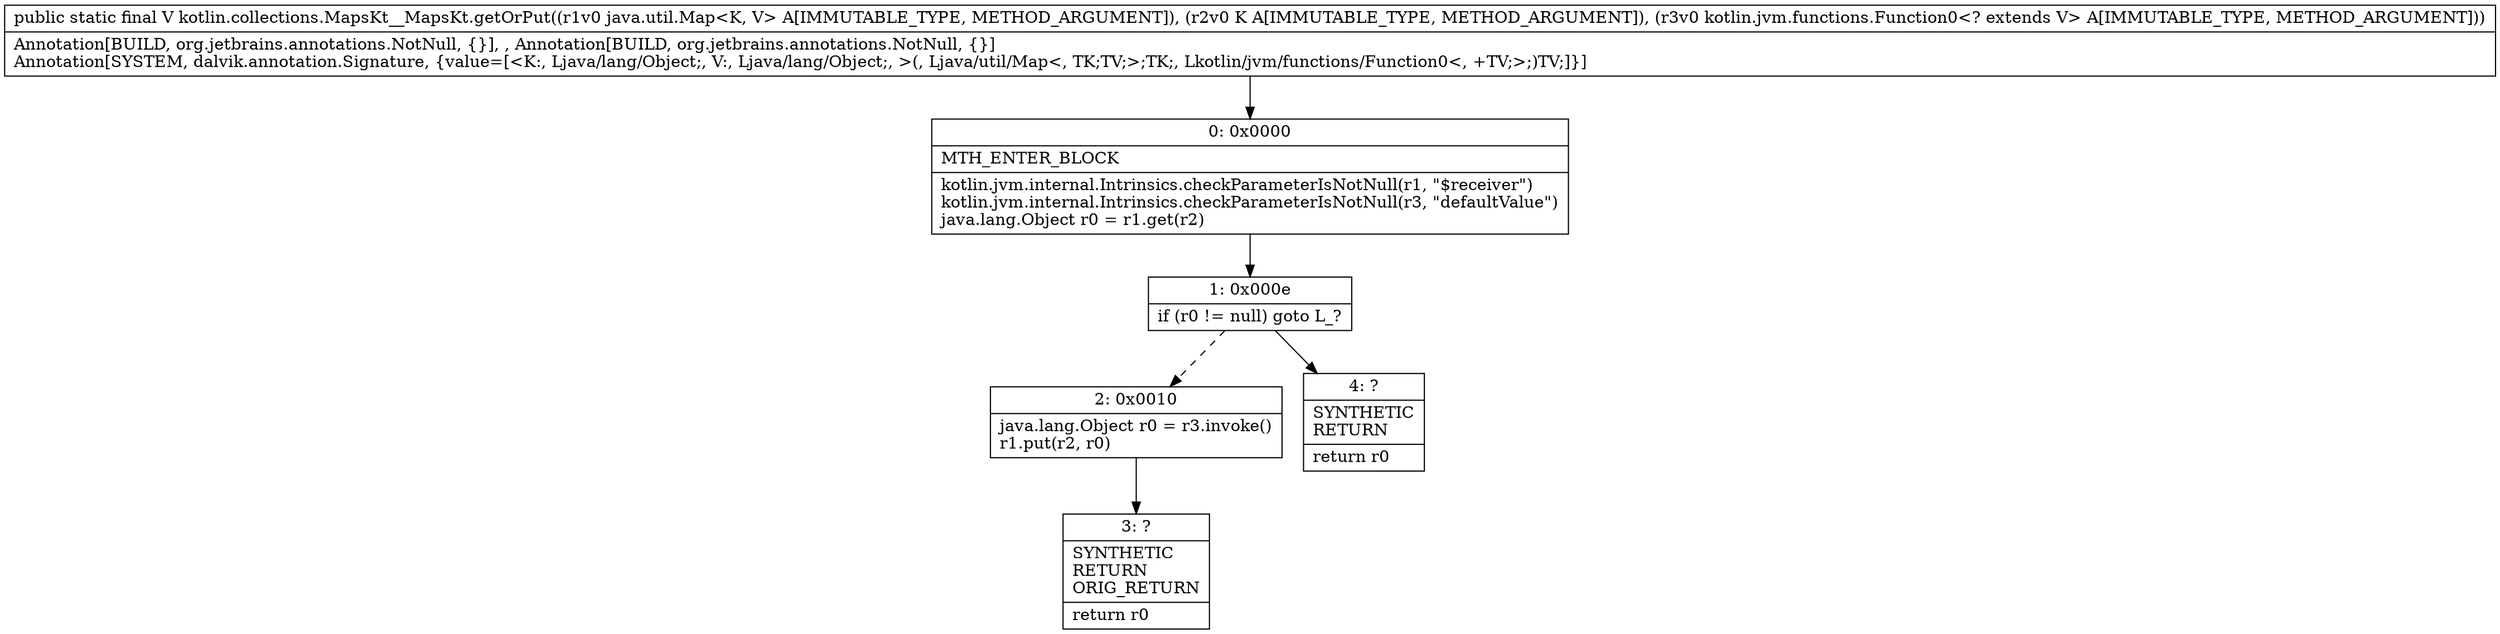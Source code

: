 digraph "CFG forkotlin.collections.MapsKt__MapsKt.getOrPut(Ljava\/util\/Map;Ljava\/lang\/Object;Lkotlin\/jvm\/functions\/Function0;)Ljava\/lang\/Object;" {
Node_0 [shape=record,label="{0\:\ 0x0000|MTH_ENTER_BLOCK\l|kotlin.jvm.internal.Intrinsics.checkParameterIsNotNull(r1, \"$receiver\")\lkotlin.jvm.internal.Intrinsics.checkParameterIsNotNull(r3, \"defaultValue\")\ljava.lang.Object r0 = r1.get(r2)\l}"];
Node_1 [shape=record,label="{1\:\ 0x000e|if (r0 != null) goto L_?\l}"];
Node_2 [shape=record,label="{2\:\ 0x0010|java.lang.Object r0 = r3.invoke()\lr1.put(r2, r0)\l}"];
Node_3 [shape=record,label="{3\:\ ?|SYNTHETIC\lRETURN\lORIG_RETURN\l|return r0\l}"];
Node_4 [shape=record,label="{4\:\ ?|SYNTHETIC\lRETURN\l|return r0\l}"];
MethodNode[shape=record,label="{public static final V kotlin.collections.MapsKt__MapsKt.getOrPut((r1v0 java.util.Map\<K, V\> A[IMMUTABLE_TYPE, METHOD_ARGUMENT]), (r2v0 K A[IMMUTABLE_TYPE, METHOD_ARGUMENT]), (r3v0 kotlin.jvm.functions.Function0\<? extends V\> A[IMMUTABLE_TYPE, METHOD_ARGUMENT]))  | Annotation[BUILD, org.jetbrains.annotations.NotNull, \{\}], , Annotation[BUILD, org.jetbrains.annotations.NotNull, \{\}]\lAnnotation[SYSTEM, dalvik.annotation.Signature, \{value=[\<K:, Ljava\/lang\/Object;, V:, Ljava\/lang\/Object;, \>(, Ljava\/util\/Map\<, TK;TV;\>;TK;, Lkotlin\/jvm\/functions\/Function0\<, +TV;\>;)TV;]\}]\l}"];
MethodNode -> Node_0;
Node_0 -> Node_1;
Node_1 -> Node_2[style=dashed];
Node_1 -> Node_4;
Node_2 -> Node_3;
}

